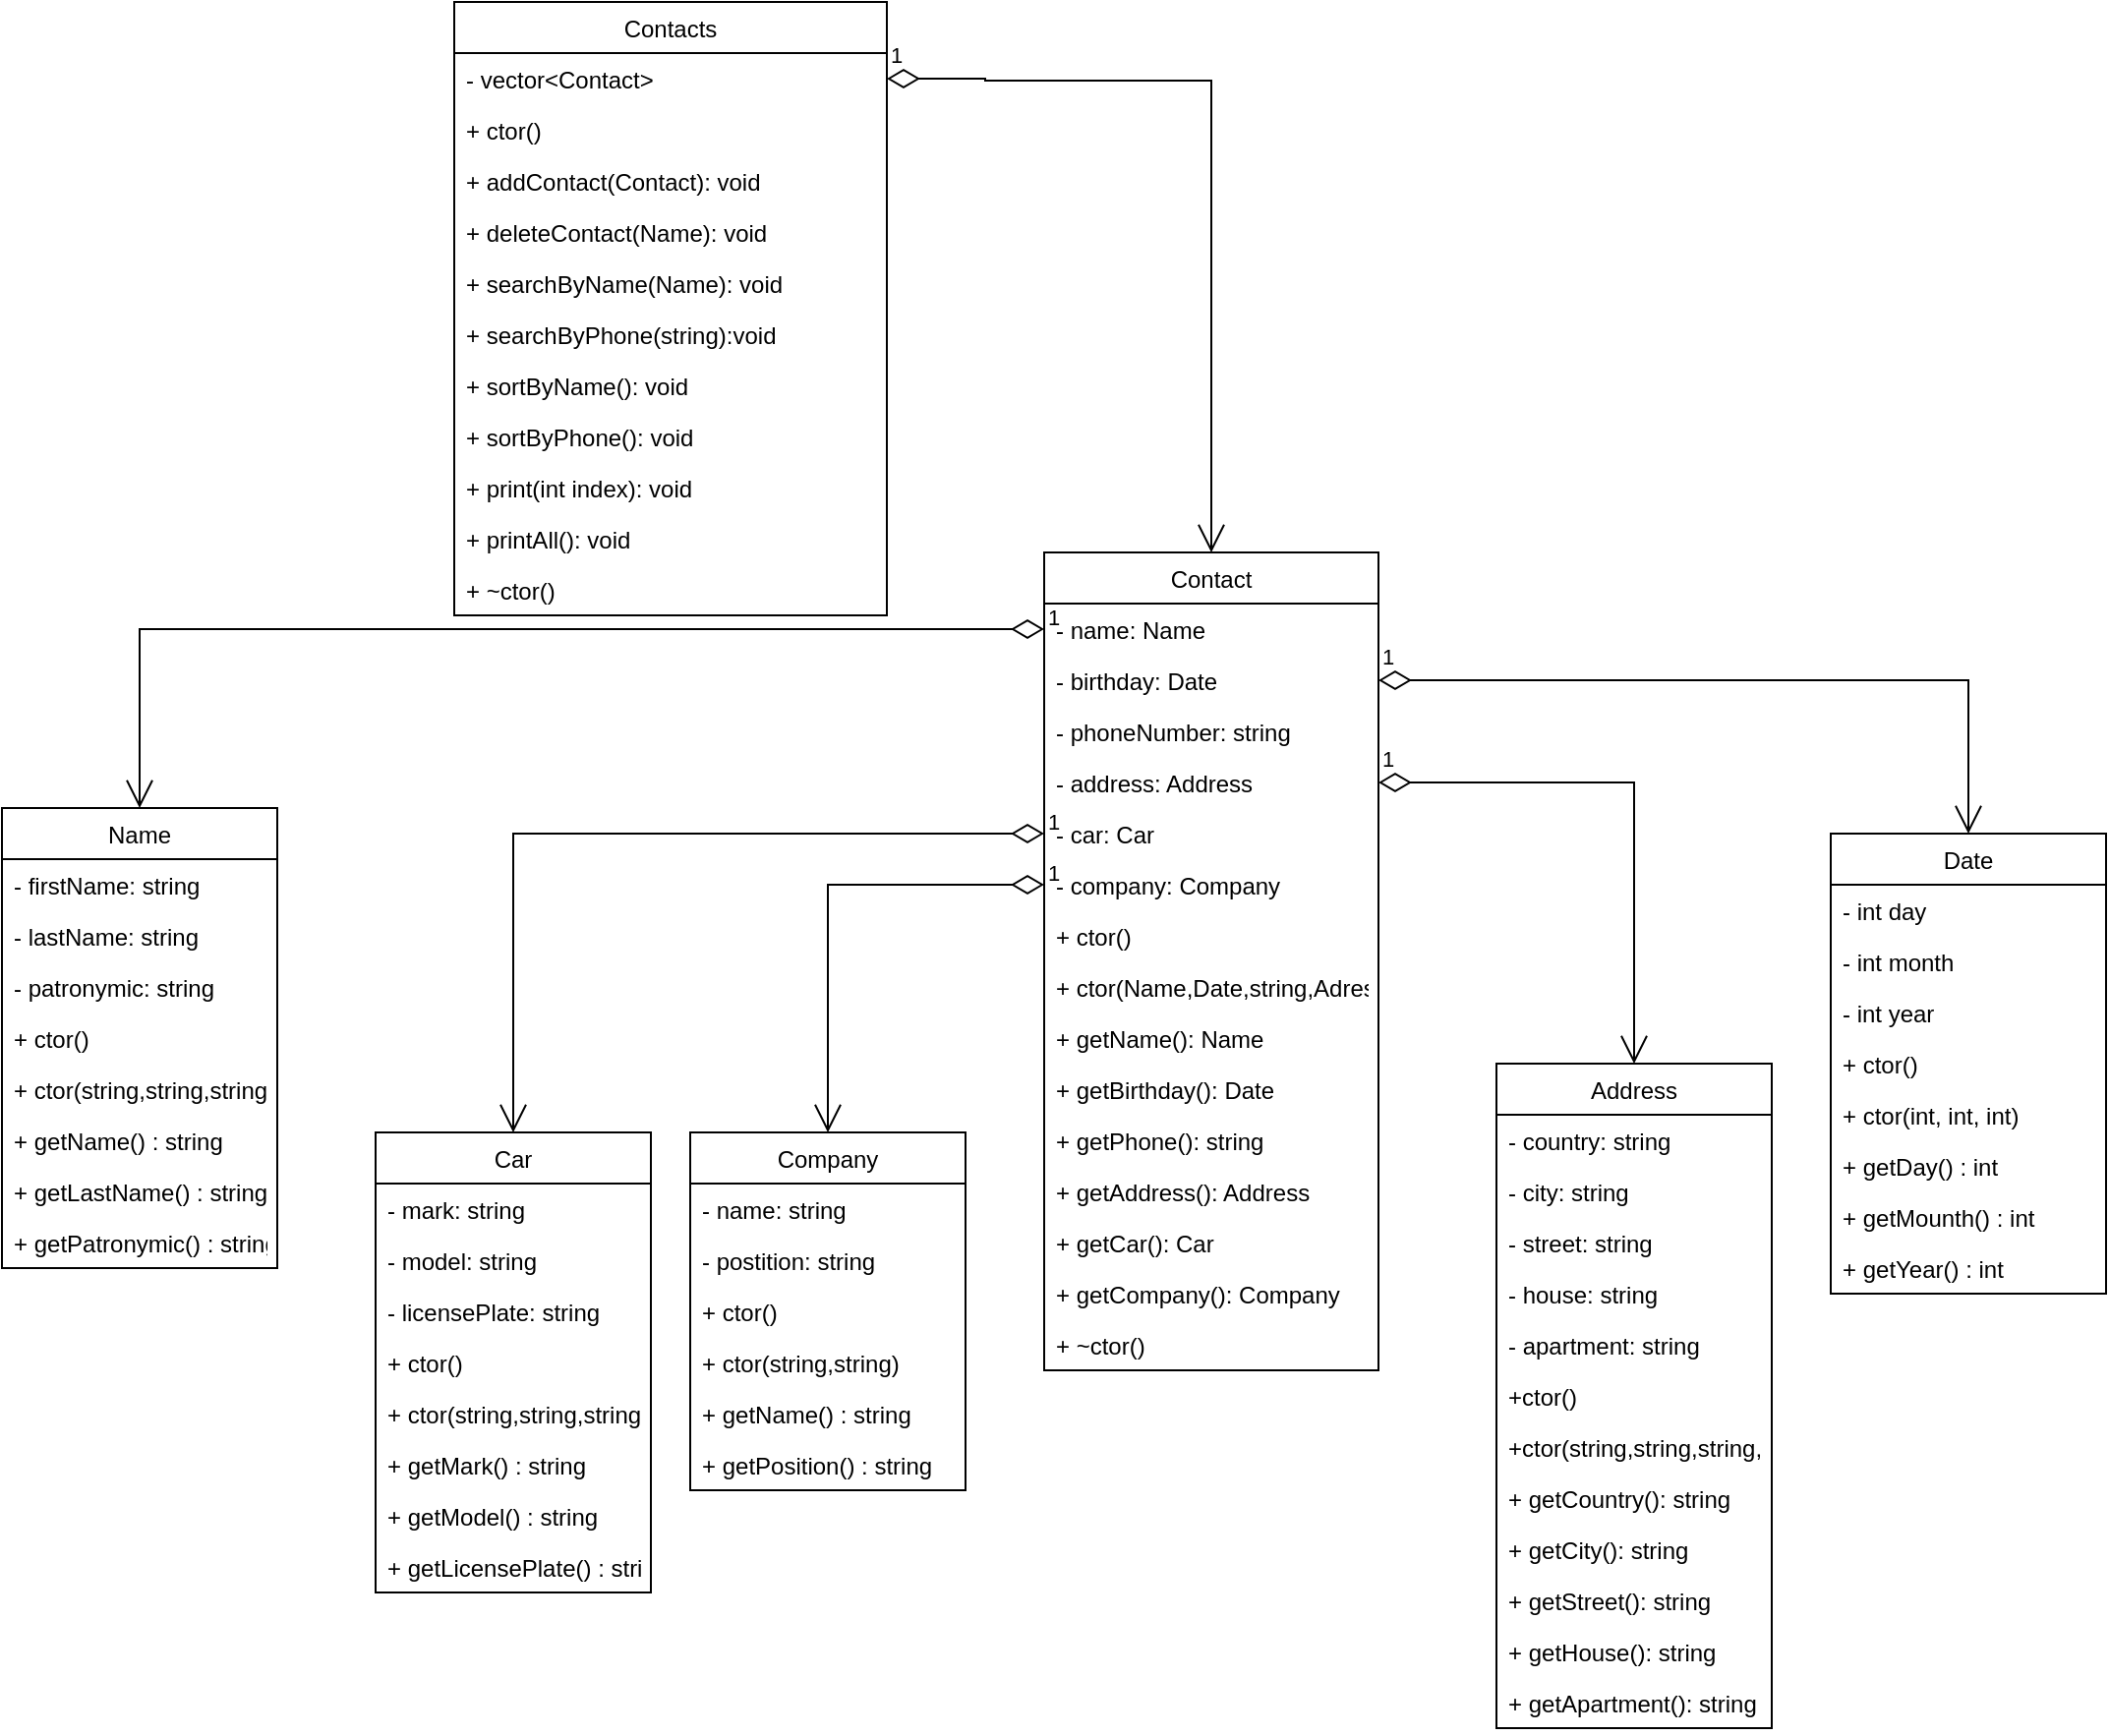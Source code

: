 <mxfile version="17.1.3" type="github">
  <diagram id="p6clEvgOWPRhVivleARb" name="Page-1">
    <mxGraphModel dx="1693" dy="522" grid="1" gridSize="10" guides="1" tooltips="1" connect="1" arrows="1" fold="1" page="1" pageScale="1" pageWidth="827" pageHeight="1169" math="0" shadow="0">
      <root>
        <mxCell id="0" />
        <mxCell id="1" parent="0" />
        <mxCell id="RAwtDlBp8kLaUL_oSU8F-1" value="Contact" style="swimlane;fontStyle=0;childLayout=stackLayout;horizontal=1;startSize=26;fillColor=none;horizontalStack=0;resizeParent=1;resizeParentMax=0;resizeLast=0;collapsible=1;marginBottom=0;" parent="1" vertex="1">
          <mxGeometry x="200" y="290" width="170" height="416" as="geometry" />
        </mxCell>
        <mxCell id="-vvEpRuqlOuoFrfMMsu9-25" value="- name: Name" style="text;strokeColor=none;fillColor=none;align=left;verticalAlign=top;spacingLeft=4;spacingRight=4;overflow=hidden;rotatable=0;points=[[0,0.5],[1,0.5]];portConstraint=eastwest;" parent="RAwtDlBp8kLaUL_oSU8F-1" vertex="1">
          <mxGeometry y="26" width="170" height="26" as="geometry" />
        </mxCell>
        <mxCell id="RAwtDlBp8kLaUL_oSU8F-6" value="- birthday: Date" style="text;strokeColor=none;fillColor=none;align=left;verticalAlign=top;spacingLeft=4;spacingRight=4;overflow=hidden;rotatable=0;points=[[0,0.5],[1,0.5]];portConstraint=eastwest;" parent="RAwtDlBp8kLaUL_oSU8F-1" vertex="1">
          <mxGeometry y="52" width="170" height="26" as="geometry" />
        </mxCell>
        <mxCell id="RAwtDlBp8kLaUL_oSU8F-12" value="- phoneNumber: string" style="text;strokeColor=none;fillColor=none;align=left;verticalAlign=top;spacingLeft=4;spacingRight=4;overflow=hidden;rotatable=0;points=[[0,0.5],[1,0.5]];portConstraint=eastwest;" parent="RAwtDlBp8kLaUL_oSU8F-1" vertex="1">
          <mxGeometry y="78" width="170" height="26" as="geometry" />
        </mxCell>
        <mxCell id="RAwtDlBp8kLaUL_oSU8F-13" value="- address: Address" style="text;strokeColor=none;fillColor=none;align=left;verticalAlign=top;spacingLeft=4;spacingRight=4;overflow=hidden;rotatable=0;points=[[0,0.5],[1,0.5]];portConstraint=eastwest;" parent="RAwtDlBp8kLaUL_oSU8F-1" vertex="1">
          <mxGeometry y="104" width="170" height="26" as="geometry" />
        </mxCell>
        <mxCell id="RAwtDlBp8kLaUL_oSU8F-21" value="- car: Car" style="text;strokeColor=none;fillColor=none;align=left;verticalAlign=top;spacingLeft=4;spacingRight=4;overflow=hidden;rotatable=0;points=[[0,0.5],[1,0.5]];portConstraint=eastwest;" parent="RAwtDlBp8kLaUL_oSU8F-1" vertex="1">
          <mxGeometry y="130" width="170" height="26" as="geometry" />
        </mxCell>
        <mxCell id="RAwtDlBp8kLaUL_oSU8F-22" value="- company: Company" style="text;strokeColor=none;fillColor=none;align=left;verticalAlign=top;spacingLeft=4;spacingRight=4;overflow=hidden;rotatable=0;points=[[0,0.5],[1,0.5]];portConstraint=eastwest;" parent="RAwtDlBp8kLaUL_oSU8F-1" vertex="1">
          <mxGeometry y="156" width="170" height="26" as="geometry" />
        </mxCell>
        <mxCell id="RAwtDlBp8kLaUL_oSU8F-24" value="+ ctor()" style="text;strokeColor=none;fillColor=none;align=left;verticalAlign=top;spacingLeft=4;spacingRight=4;overflow=hidden;rotatable=0;points=[[0,0.5],[1,0.5]];portConstraint=eastwest;" parent="RAwtDlBp8kLaUL_oSU8F-1" vertex="1">
          <mxGeometry y="182" width="170" height="26" as="geometry" />
        </mxCell>
        <mxCell id="0EvMwk4HL6HSK9osN0hB-18" value="+ ctor(Name,Date,string,Adress,Car,Company)" style="text;strokeColor=none;fillColor=none;align=left;verticalAlign=top;spacingLeft=4;spacingRight=4;overflow=hidden;rotatable=0;points=[[0,0.5],[1,0.5]];portConstraint=eastwest;" vertex="1" parent="RAwtDlBp8kLaUL_oSU8F-1">
          <mxGeometry y="208" width="170" height="26" as="geometry" />
        </mxCell>
        <mxCell id="RAwtDlBp8kLaUL_oSU8F-60" value="+ getName(): Name" style="text;strokeColor=none;fillColor=none;align=left;verticalAlign=top;spacingLeft=4;spacingRight=4;overflow=hidden;rotatable=0;points=[[0,0.5],[1,0.5]];portConstraint=eastwest;" parent="RAwtDlBp8kLaUL_oSU8F-1" vertex="1">
          <mxGeometry y="234" width="170" height="26" as="geometry" />
        </mxCell>
        <mxCell id="-vvEpRuqlOuoFrfMMsu9-8" value="+ getBirthday(): Date" style="text;strokeColor=none;fillColor=none;align=left;verticalAlign=top;spacingLeft=4;spacingRight=4;overflow=hidden;rotatable=0;points=[[0,0.5],[1,0.5]];portConstraint=eastwest;" parent="RAwtDlBp8kLaUL_oSU8F-1" vertex="1">
          <mxGeometry y="260" width="170" height="26" as="geometry" />
        </mxCell>
        <mxCell id="-vvEpRuqlOuoFrfMMsu9-9" value="+ getPhone(): string" style="text;strokeColor=none;fillColor=none;align=left;verticalAlign=top;spacingLeft=4;spacingRight=4;overflow=hidden;rotatable=0;points=[[0,0.5],[1,0.5]];portConstraint=eastwest;" parent="RAwtDlBp8kLaUL_oSU8F-1" vertex="1">
          <mxGeometry y="286" width="170" height="26" as="geometry" />
        </mxCell>
        <mxCell id="-vvEpRuqlOuoFrfMMsu9-10" value="+ getAddress(): Address" style="text;strokeColor=none;fillColor=none;align=left;verticalAlign=top;spacingLeft=4;spacingRight=4;overflow=hidden;rotatable=0;points=[[0,0.5],[1,0.5]];portConstraint=eastwest;" parent="RAwtDlBp8kLaUL_oSU8F-1" vertex="1">
          <mxGeometry y="312" width="170" height="26" as="geometry" />
        </mxCell>
        <mxCell id="-vvEpRuqlOuoFrfMMsu9-17" value="+ getCar(): Car" style="text;strokeColor=none;fillColor=none;align=left;verticalAlign=top;spacingLeft=4;spacingRight=4;overflow=hidden;rotatable=0;points=[[0,0.5],[1,0.5]];portConstraint=eastwest;" parent="RAwtDlBp8kLaUL_oSU8F-1" vertex="1">
          <mxGeometry y="338" width="170" height="26" as="geometry" />
        </mxCell>
        <mxCell id="-vvEpRuqlOuoFrfMMsu9-18" value="+ getCompany(): Company" style="text;strokeColor=none;fillColor=none;align=left;verticalAlign=top;spacingLeft=4;spacingRight=4;overflow=hidden;rotatable=0;points=[[0,0.5],[1,0.5]];portConstraint=eastwest;" parent="RAwtDlBp8kLaUL_oSU8F-1" vertex="1">
          <mxGeometry y="364" width="170" height="26" as="geometry" />
        </mxCell>
        <mxCell id="0EvMwk4HL6HSK9osN0hB-12" value="+ ~ctor()" style="text;strokeColor=none;fillColor=none;align=left;verticalAlign=top;spacingLeft=4;spacingRight=4;overflow=hidden;rotatable=0;points=[[0,0.5],[1,0.5]];portConstraint=eastwest;" vertex="1" parent="RAwtDlBp8kLaUL_oSU8F-1">
          <mxGeometry y="390" width="170" height="26" as="geometry" />
        </mxCell>
        <mxCell id="RAwtDlBp8kLaUL_oSU8F-25" value="Address" style="swimlane;fontStyle=0;childLayout=stackLayout;horizontal=1;startSize=26;fillColor=none;horizontalStack=0;resizeParent=1;resizeParentMax=0;resizeLast=0;collapsible=1;marginBottom=0;" parent="1" vertex="1">
          <mxGeometry x="430" y="550" width="140" height="338" as="geometry" />
        </mxCell>
        <mxCell id="RAwtDlBp8kLaUL_oSU8F-27" value="- country: string" style="text;strokeColor=none;fillColor=none;align=left;verticalAlign=top;spacingLeft=4;spacingRight=4;overflow=hidden;rotatable=0;points=[[0,0.5],[1,0.5]];portConstraint=eastwest;" parent="RAwtDlBp8kLaUL_oSU8F-25" vertex="1">
          <mxGeometry y="26" width="140" height="26" as="geometry" />
        </mxCell>
        <mxCell id="RAwtDlBp8kLaUL_oSU8F-28" value="- city: string" style="text;strokeColor=none;fillColor=none;align=left;verticalAlign=top;spacingLeft=4;spacingRight=4;overflow=hidden;rotatable=0;points=[[0,0.5],[1,0.5]];portConstraint=eastwest;" parent="RAwtDlBp8kLaUL_oSU8F-25" vertex="1">
          <mxGeometry y="52" width="140" height="26" as="geometry" />
        </mxCell>
        <mxCell id="RAwtDlBp8kLaUL_oSU8F-29" value="- street: string" style="text;strokeColor=none;fillColor=none;align=left;verticalAlign=top;spacingLeft=4;spacingRight=4;overflow=hidden;rotatable=0;points=[[0,0.5],[1,0.5]];portConstraint=eastwest;" parent="RAwtDlBp8kLaUL_oSU8F-25" vertex="1">
          <mxGeometry y="78" width="140" height="26" as="geometry" />
        </mxCell>
        <mxCell id="RAwtDlBp8kLaUL_oSU8F-30" value="- house: string" style="text;strokeColor=none;fillColor=none;align=left;verticalAlign=top;spacingLeft=4;spacingRight=4;overflow=hidden;rotatable=0;points=[[0,0.5],[1,0.5]];portConstraint=eastwest;" parent="RAwtDlBp8kLaUL_oSU8F-25" vertex="1">
          <mxGeometry y="104" width="140" height="26" as="geometry" />
        </mxCell>
        <mxCell id="RAwtDlBp8kLaUL_oSU8F-31" value="- apartment: string" style="text;strokeColor=none;fillColor=none;align=left;verticalAlign=top;spacingLeft=4;spacingRight=4;overflow=hidden;rotatable=0;points=[[0,0.5],[1,0.5]];portConstraint=eastwest;" parent="RAwtDlBp8kLaUL_oSU8F-25" vertex="1">
          <mxGeometry y="130" width="140" height="26" as="geometry" />
        </mxCell>
        <mxCell id="RAwtDlBp8kLaUL_oSU8F-38" value="+ctor()" style="text;strokeColor=none;fillColor=none;align=left;verticalAlign=top;spacingLeft=4;spacingRight=4;overflow=hidden;rotatable=0;points=[[0,0.5],[1,0.5]];portConstraint=eastwest;" parent="RAwtDlBp8kLaUL_oSU8F-25" vertex="1">
          <mxGeometry y="156" width="140" height="26" as="geometry" />
        </mxCell>
        <mxCell id="0EvMwk4HL6HSK9osN0hB-14" value="+ctor(string,string,string,string,string)" style="text;strokeColor=none;fillColor=none;align=left;verticalAlign=top;spacingLeft=4;spacingRight=4;overflow=hidden;rotatable=0;points=[[0,0.5],[1,0.5]];portConstraint=eastwest;" vertex="1" parent="RAwtDlBp8kLaUL_oSU8F-25">
          <mxGeometry y="182" width="140" height="26" as="geometry" />
        </mxCell>
        <mxCell id="RAwtDlBp8kLaUL_oSU8F-39" value="+ getCountry(): string" style="text;strokeColor=none;fillColor=none;align=left;verticalAlign=top;spacingLeft=4;spacingRight=4;overflow=hidden;rotatable=0;points=[[0,0.5],[1,0.5]];portConstraint=eastwest;" parent="RAwtDlBp8kLaUL_oSU8F-25" vertex="1">
          <mxGeometry y="208" width="140" height="26" as="geometry" />
        </mxCell>
        <mxCell id="RAwtDlBp8kLaUL_oSU8F-43" value="+ getCity(): string" style="text;strokeColor=none;fillColor=none;align=left;verticalAlign=top;spacingLeft=4;spacingRight=4;overflow=hidden;rotatable=0;points=[[0,0.5],[1,0.5]];portConstraint=eastwest;" parent="RAwtDlBp8kLaUL_oSU8F-25" vertex="1">
          <mxGeometry y="234" width="140" height="26" as="geometry" />
        </mxCell>
        <mxCell id="RAwtDlBp8kLaUL_oSU8F-40" value="+ getStreet(): string" style="text;strokeColor=none;fillColor=none;align=left;verticalAlign=top;spacingLeft=4;spacingRight=4;overflow=hidden;rotatable=0;points=[[0,0.5],[1,0.5]];portConstraint=eastwest;" parent="RAwtDlBp8kLaUL_oSU8F-25" vertex="1">
          <mxGeometry y="260" width="140" height="26" as="geometry" />
        </mxCell>
        <mxCell id="RAwtDlBp8kLaUL_oSU8F-41" value="+ getHouse(): string" style="text;strokeColor=none;fillColor=none;align=left;verticalAlign=top;spacingLeft=4;spacingRight=4;overflow=hidden;rotatable=0;points=[[0,0.5],[1,0.5]];portConstraint=eastwest;" parent="RAwtDlBp8kLaUL_oSU8F-25" vertex="1">
          <mxGeometry y="286" width="140" height="26" as="geometry" />
        </mxCell>
        <mxCell id="RAwtDlBp8kLaUL_oSU8F-42" value="+ getApartment(): string" style="text;strokeColor=none;fillColor=none;align=left;verticalAlign=top;spacingLeft=4;spacingRight=4;overflow=hidden;rotatable=0;points=[[0,0.5],[1,0.5]];portConstraint=eastwest;" parent="RAwtDlBp8kLaUL_oSU8F-25" vertex="1">
          <mxGeometry y="312" width="140" height="26" as="geometry" />
        </mxCell>
        <mxCell id="RAwtDlBp8kLaUL_oSU8F-45" value="1" style="endArrow=open;html=1;endSize=12;startArrow=diamondThin;startSize=14;startFill=0;edgeStyle=orthogonalEdgeStyle;align=left;verticalAlign=bottom;rounded=0;exitX=1;exitY=0.5;exitDx=0;exitDy=0;entryX=0.5;entryY=0;entryDx=0;entryDy=0;" parent="1" source="RAwtDlBp8kLaUL_oSU8F-13" target="RAwtDlBp8kLaUL_oSU8F-25" edge="1">
          <mxGeometry x="-1" y="3" relative="1" as="geometry">
            <mxPoint x="250" y="780" as="sourcePoint" />
            <mxPoint x="410" y="780" as="targetPoint" />
          </mxGeometry>
        </mxCell>
        <mxCell id="RAwtDlBp8kLaUL_oSU8F-46" value="Car" style="swimlane;fontStyle=0;childLayout=stackLayout;horizontal=1;startSize=26;fillColor=none;horizontalStack=0;resizeParent=1;resizeParentMax=0;resizeLast=0;collapsible=1;marginBottom=0;" parent="1" vertex="1">
          <mxGeometry x="-140" y="585" width="140" height="234" as="geometry" />
        </mxCell>
        <mxCell id="RAwtDlBp8kLaUL_oSU8F-47" value="- mark: string" style="text;strokeColor=none;fillColor=none;align=left;verticalAlign=top;spacingLeft=4;spacingRight=4;overflow=hidden;rotatable=0;points=[[0,0.5],[1,0.5]];portConstraint=eastwest;" parent="RAwtDlBp8kLaUL_oSU8F-46" vertex="1">
          <mxGeometry y="26" width="140" height="26" as="geometry" />
        </mxCell>
        <mxCell id="RAwtDlBp8kLaUL_oSU8F-48" value="- model: string" style="text;strokeColor=none;fillColor=none;align=left;verticalAlign=top;spacingLeft=4;spacingRight=4;overflow=hidden;rotatable=0;points=[[0,0.5],[1,0.5]];portConstraint=eastwest;" parent="RAwtDlBp8kLaUL_oSU8F-46" vertex="1">
          <mxGeometry y="52" width="140" height="26" as="geometry" />
        </mxCell>
        <mxCell id="RAwtDlBp8kLaUL_oSU8F-49" value="- licensePlate: string" style="text;strokeColor=none;fillColor=none;align=left;verticalAlign=top;spacingLeft=4;spacingRight=4;overflow=hidden;rotatable=0;points=[[0,0.5],[1,0.5]];portConstraint=eastwest;" parent="RAwtDlBp8kLaUL_oSU8F-46" vertex="1">
          <mxGeometry y="78" width="140" height="26" as="geometry" />
        </mxCell>
        <mxCell id="RAwtDlBp8kLaUL_oSU8F-50" value="+ ctor()" style="text;strokeColor=none;fillColor=none;align=left;verticalAlign=top;spacingLeft=4;spacingRight=4;overflow=hidden;rotatable=0;points=[[0,0.5],[1,0.5]];portConstraint=eastwest;" parent="RAwtDlBp8kLaUL_oSU8F-46" vertex="1">
          <mxGeometry y="104" width="140" height="26" as="geometry" />
        </mxCell>
        <mxCell id="0EvMwk4HL6HSK9osN0hB-16" value="+ ctor(string,string,string)" style="text;strokeColor=none;fillColor=none;align=left;verticalAlign=top;spacingLeft=4;spacingRight=4;overflow=hidden;rotatable=0;points=[[0,0.5],[1,0.5]];portConstraint=eastwest;" vertex="1" parent="RAwtDlBp8kLaUL_oSU8F-46">
          <mxGeometry y="130" width="140" height="26" as="geometry" />
        </mxCell>
        <mxCell id="0EvMwk4HL6HSK9osN0hB-6" value="+ getMark() : string" style="text;strokeColor=none;fillColor=none;align=left;verticalAlign=top;spacingLeft=4;spacingRight=4;overflow=hidden;rotatable=0;points=[[0,0.5],[1,0.5]];portConstraint=eastwest;" vertex="1" parent="RAwtDlBp8kLaUL_oSU8F-46">
          <mxGeometry y="156" width="140" height="26" as="geometry" />
        </mxCell>
        <mxCell id="0EvMwk4HL6HSK9osN0hB-7" value="+ getModel() : string" style="text;strokeColor=none;fillColor=none;align=left;verticalAlign=top;spacingLeft=4;spacingRight=4;overflow=hidden;rotatable=0;points=[[0,0.5],[1,0.5]];portConstraint=eastwest;" vertex="1" parent="RAwtDlBp8kLaUL_oSU8F-46">
          <mxGeometry y="182" width="140" height="26" as="geometry" />
        </mxCell>
        <mxCell id="0EvMwk4HL6HSK9osN0hB-8" value="+ getLicensePlate() : string" style="text;strokeColor=none;fillColor=none;align=left;verticalAlign=top;spacingLeft=4;spacingRight=4;overflow=hidden;rotatable=0;points=[[0,0.5],[1,0.5]];portConstraint=eastwest;" vertex="1" parent="RAwtDlBp8kLaUL_oSU8F-46">
          <mxGeometry y="208" width="140" height="26" as="geometry" />
        </mxCell>
        <mxCell id="RAwtDlBp8kLaUL_oSU8F-54" value="1" style="endArrow=open;html=1;endSize=12;startArrow=diamondThin;startSize=14;startFill=0;edgeStyle=orthogonalEdgeStyle;align=left;verticalAlign=bottom;rounded=0;exitX=0;exitY=0.5;exitDx=0;exitDy=0;entryX=0.5;entryY=0;entryDx=0;entryDy=0;" parent="1" source="RAwtDlBp8kLaUL_oSU8F-21" target="RAwtDlBp8kLaUL_oSU8F-46" edge="1">
          <mxGeometry x="-1" y="3" relative="1" as="geometry">
            <mxPoint x="140" y="790" as="sourcePoint" />
            <mxPoint x="300" y="790" as="targetPoint" />
          </mxGeometry>
        </mxCell>
        <mxCell id="RAwtDlBp8kLaUL_oSU8F-55" value="Company" style="swimlane;fontStyle=0;childLayout=stackLayout;horizontal=1;startSize=26;fillColor=none;horizontalStack=0;resizeParent=1;resizeParentMax=0;resizeLast=0;collapsible=1;marginBottom=0;" parent="1" vertex="1">
          <mxGeometry x="20" y="585" width="140" height="182" as="geometry" />
        </mxCell>
        <mxCell id="RAwtDlBp8kLaUL_oSU8F-56" value="- name: string" style="text;strokeColor=none;fillColor=none;align=left;verticalAlign=top;spacingLeft=4;spacingRight=4;overflow=hidden;rotatable=0;points=[[0,0.5],[1,0.5]];portConstraint=eastwest;" parent="RAwtDlBp8kLaUL_oSU8F-55" vertex="1">
          <mxGeometry y="26" width="140" height="26" as="geometry" />
        </mxCell>
        <mxCell id="RAwtDlBp8kLaUL_oSU8F-57" value="- postition: string" style="text;strokeColor=none;fillColor=none;align=left;verticalAlign=top;spacingLeft=4;spacingRight=4;overflow=hidden;rotatable=0;points=[[0,0.5],[1,0.5]];portConstraint=eastwest;" parent="RAwtDlBp8kLaUL_oSU8F-55" vertex="1">
          <mxGeometry y="52" width="140" height="26" as="geometry" />
        </mxCell>
        <mxCell id="-vvEpRuqlOuoFrfMMsu9-34" value="+ ctor()" style="text;strokeColor=none;fillColor=none;align=left;verticalAlign=top;spacingLeft=4;spacingRight=4;overflow=hidden;rotatable=0;points=[[0,0.5],[1,0.5]];portConstraint=eastwest;" parent="RAwtDlBp8kLaUL_oSU8F-55" vertex="1">
          <mxGeometry y="78" width="140" height="26" as="geometry" />
        </mxCell>
        <mxCell id="0EvMwk4HL6HSK9osN0hB-15" value="+ ctor(string,string)" style="text;strokeColor=none;fillColor=none;align=left;verticalAlign=top;spacingLeft=4;spacingRight=4;overflow=hidden;rotatable=0;points=[[0,0.5],[1,0.5]];portConstraint=eastwest;" vertex="1" parent="RAwtDlBp8kLaUL_oSU8F-55">
          <mxGeometry y="104" width="140" height="26" as="geometry" />
        </mxCell>
        <mxCell id="0EvMwk4HL6HSK9osN0hB-4" value="+ getName() : string" style="text;strokeColor=none;fillColor=none;align=left;verticalAlign=top;spacingLeft=4;spacingRight=4;overflow=hidden;rotatable=0;points=[[0,0.5],[1,0.5]];portConstraint=eastwest;" vertex="1" parent="RAwtDlBp8kLaUL_oSU8F-55">
          <mxGeometry y="130" width="140" height="26" as="geometry" />
        </mxCell>
        <mxCell id="0EvMwk4HL6HSK9osN0hB-5" value="+ getPosition() : string" style="text;strokeColor=none;fillColor=none;align=left;verticalAlign=top;spacingLeft=4;spacingRight=4;overflow=hidden;rotatable=0;points=[[0,0.5],[1,0.5]];portConstraint=eastwest;" vertex="1" parent="RAwtDlBp8kLaUL_oSU8F-55">
          <mxGeometry y="156" width="140" height="26" as="geometry" />
        </mxCell>
        <mxCell id="RAwtDlBp8kLaUL_oSU8F-59" value="1" style="endArrow=open;html=1;endSize=12;startArrow=diamondThin;startSize=14;startFill=0;edgeStyle=orthogonalEdgeStyle;align=left;verticalAlign=bottom;rounded=0;exitX=0;exitY=0.5;exitDx=0;exitDy=0;entryX=0.5;entryY=0;entryDx=0;entryDy=0;" parent="1" source="RAwtDlBp8kLaUL_oSU8F-22" target="RAwtDlBp8kLaUL_oSU8F-55" edge="1">
          <mxGeometry x="-1" y="3" relative="1" as="geometry">
            <mxPoint x="100" y="780" as="sourcePoint" />
            <mxPoint x="260" y="780" as="targetPoint" />
          </mxGeometry>
        </mxCell>
        <mxCell id="-vvEpRuqlOuoFrfMMsu9-11" value="Date" style="swimlane;fontStyle=0;childLayout=stackLayout;horizontal=1;startSize=26;horizontalStack=0;resizeParent=1;resizeParentMax=0;resizeLast=0;collapsible=1;marginBottom=0;" parent="1" vertex="1">
          <mxGeometry x="600" y="433" width="140" height="234" as="geometry" />
        </mxCell>
        <mxCell id="-vvEpRuqlOuoFrfMMsu9-12" value="- int day" style="text;align=left;verticalAlign=top;spacingLeft=4;spacingRight=4;overflow=hidden;rotatable=0;points=[[0,0.5],[1,0.5]];portConstraint=eastwest;" parent="-vvEpRuqlOuoFrfMMsu9-11" vertex="1">
          <mxGeometry y="26" width="140" height="26" as="geometry" />
        </mxCell>
        <mxCell id="-vvEpRuqlOuoFrfMMsu9-13" value="- int month" style="text;align=left;verticalAlign=top;spacingLeft=4;spacingRight=4;overflow=hidden;rotatable=0;points=[[0,0.5],[1,0.5]];portConstraint=eastwest;" parent="-vvEpRuqlOuoFrfMMsu9-11" vertex="1">
          <mxGeometry y="52" width="140" height="26" as="geometry" />
        </mxCell>
        <mxCell id="-vvEpRuqlOuoFrfMMsu9-14" value="- int year" style="text;align=left;verticalAlign=top;spacingLeft=4;spacingRight=4;overflow=hidden;rotatable=0;points=[[0,0.5],[1,0.5]];portConstraint=eastwest;" parent="-vvEpRuqlOuoFrfMMsu9-11" vertex="1">
          <mxGeometry y="78" width="140" height="26" as="geometry" />
        </mxCell>
        <mxCell id="-vvEpRuqlOuoFrfMMsu9-15" value="+ ctor()" style="text;align=left;verticalAlign=top;spacingLeft=4;spacingRight=4;overflow=hidden;rotatable=0;points=[[0,0.5],[1,0.5]];portConstraint=eastwest;" parent="-vvEpRuqlOuoFrfMMsu9-11" vertex="1">
          <mxGeometry y="104" width="140" height="26" as="geometry" />
        </mxCell>
        <mxCell id="0EvMwk4HL6HSK9osN0hB-13" value="+ ctor(int, int, int)" style="text;align=left;verticalAlign=top;spacingLeft=4;spacingRight=4;overflow=hidden;rotatable=0;points=[[0,0.5],[1,0.5]];portConstraint=eastwest;" vertex="1" parent="-vvEpRuqlOuoFrfMMsu9-11">
          <mxGeometry y="130" width="140" height="26" as="geometry" />
        </mxCell>
        <mxCell id="0EvMwk4HL6HSK9osN0hB-9" value="+ getDay() : int" style="text;align=left;verticalAlign=top;spacingLeft=4;spacingRight=4;overflow=hidden;rotatable=0;points=[[0,0.5],[1,0.5]];portConstraint=eastwest;" vertex="1" parent="-vvEpRuqlOuoFrfMMsu9-11">
          <mxGeometry y="156" width="140" height="26" as="geometry" />
        </mxCell>
        <mxCell id="0EvMwk4HL6HSK9osN0hB-10" value="+ getMounth() : int" style="text;align=left;verticalAlign=top;spacingLeft=4;spacingRight=4;overflow=hidden;rotatable=0;points=[[0,0.5],[1,0.5]];portConstraint=eastwest;" vertex="1" parent="-vvEpRuqlOuoFrfMMsu9-11">
          <mxGeometry y="182" width="140" height="26" as="geometry" />
        </mxCell>
        <mxCell id="0EvMwk4HL6HSK9osN0hB-11" value="+ getYear() : int" style="text;align=left;verticalAlign=top;spacingLeft=4;spacingRight=4;overflow=hidden;rotatable=0;points=[[0,0.5],[1,0.5]];portConstraint=eastwest;" vertex="1" parent="-vvEpRuqlOuoFrfMMsu9-11">
          <mxGeometry y="208" width="140" height="26" as="geometry" />
        </mxCell>
        <mxCell id="-vvEpRuqlOuoFrfMMsu9-19" value="1" style="endArrow=open;html=1;endSize=12;startArrow=diamondThin;startSize=14;startFill=0;edgeStyle=orthogonalEdgeStyle;align=left;verticalAlign=bottom;rounded=0;exitX=1;exitY=0.5;exitDx=0;exitDy=0;entryX=0.5;entryY=0;entryDx=0;entryDy=0;" parent="1" source="RAwtDlBp8kLaUL_oSU8F-6" target="-vvEpRuqlOuoFrfMMsu9-11" edge="1">
          <mxGeometry x="-1" y="3" relative="1" as="geometry">
            <mxPoint x="390" y="540" as="sourcePoint" />
            <mxPoint x="550" y="540" as="targetPoint" />
          </mxGeometry>
        </mxCell>
        <mxCell id="-vvEpRuqlOuoFrfMMsu9-20" value="Contacts" style="swimlane;fontStyle=0;childLayout=stackLayout;horizontal=1;startSize=26;fillColor=none;horizontalStack=0;resizeParent=1;resizeParentMax=0;resizeLast=0;collapsible=1;marginBottom=0;" parent="1" vertex="1">
          <mxGeometry x="-100" y="10" width="220" height="312" as="geometry" />
        </mxCell>
        <mxCell id="-vvEpRuqlOuoFrfMMsu9-21" value="- vector&lt;Contact&gt;" style="text;strokeColor=none;fillColor=none;align=left;verticalAlign=top;spacingLeft=4;spacingRight=4;overflow=hidden;rotatable=0;points=[[0,0.5],[1,0.5]];portConstraint=eastwest;" parent="-vvEpRuqlOuoFrfMMsu9-20" vertex="1">
          <mxGeometry y="26" width="220" height="26" as="geometry" />
        </mxCell>
        <mxCell id="-vvEpRuqlOuoFrfMMsu9-23" value="+ ctor()" style="text;strokeColor=none;fillColor=none;align=left;verticalAlign=top;spacingLeft=4;spacingRight=4;overflow=hidden;rotatable=0;points=[[0,0.5],[1,0.5]];portConstraint=eastwest;" parent="-vvEpRuqlOuoFrfMMsu9-20" vertex="1">
          <mxGeometry y="52" width="220" height="26" as="geometry" />
        </mxCell>
        <mxCell id="-vvEpRuqlOuoFrfMMsu9-24" value="+ addContact(Contact): void" style="text;strokeColor=none;fillColor=none;align=left;verticalAlign=top;spacingLeft=4;spacingRight=4;overflow=hidden;rotatable=0;points=[[0,0.5],[1,0.5]];portConstraint=eastwest;" parent="-vvEpRuqlOuoFrfMMsu9-20" vertex="1">
          <mxGeometry y="78" width="220" height="26" as="geometry" />
        </mxCell>
        <mxCell id="-vvEpRuqlOuoFrfMMsu9-26" value="+ deleteContact(Name): void" style="text;strokeColor=none;fillColor=none;align=left;verticalAlign=top;spacingLeft=4;spacingRight=4;overflow=hidden;rotatable=0;points=[[0,0.5],[1,0.5]];portConstraint=eastwest;" parent="-vvEpRuqlOuoFrfMMsu9-20" vertex="1">
          <mxGeometry y="104" width="220" height="26" as="geometry" />
        </mxCell>
        <mxCell id="-vvEpRuqlOuoFrfMMsu9-32" value="+ searchByName(Name): void" style="text;strokeColor=none;fillColor=none;align=left;verticalAlign=top;spacingLeft=4;spacingRight=4;overflow=hidden;rotatable=0;points=[[0,0.5],[1,0.5]];portConstraint=eastwest;" parent="-vvEpRuqlOuoFrfMMsu9-20" vertex="1">
          <mxGeometry y="130" width="220" height="26" as="geometry" />
        </mxCell>
        <mxCell id="-vvEpRuqlOuoFrfMMsu9-35" value="+ searchByPhone(string):void" style="text;strokeColor=none;fillColor=none;align=left;verticalAlign=top;spacingLeft=4;spacingRight=4;overflow=hidden;rotatable=0;points=[[0,0.5],[1,0.5]];portConstraint=eastwest;" parent="-vvEpRuqlOuoFrfMMsu9-20" vertex="1">
          <mxGeometry y="156" width="220" height="26" as="geometry" />
        </mxCell>
        <mxCell id="-vvEpRuqlOuoFrfMMsu9-36" value="+ sortByName(): void" style="text;strokeColor=none;fillColor=none;align=left;verticalAlign=top;spacingLeft=4;spacingRight=4;overflow=hidden;rotatable=0;points=[[0,0.5],[1,0.5]];portConstraint=eastwest;" parent="-vvEpRuqlOuoFrfMMsu9-20" vertex="1">
          <mxGeometry y="182" width="220" height="26" as="geometry" />
        </mxCell>
        <mxCell id="-vvEpRuqlOuoFrfMMsu9-37" value="+ sortByPhone(): void" style="text;strokeColor=none;fillColor=none;align=left;verticalAlign=top;spacingLeft=4;spacingRight=4;overflow=hidden;rotatable=0;points=[[0,0.5],[1,0.5]];portConstraint=eastwest;" parent="-vvEpRuqlOuoFrfMMsu9-20" vertex="1">
          <mxGeometry y="208" width="220" height="26" as="geometry" />
        </mxCell>
        <mxCell id="-vvEpRuqlOuoFrfMMsu9-38" value="+ print(int index): void" style="text;strokeColor=none;fillColor=none;align=left;verticalAlign=top;spacingLeft=4;spacingRight=4;overflow=hidden;rotatable=0;points=[[0,0.5],[1,0.5]];portConstraint=eastwest;" parent="-vvEpRuqlOuoFrfMMsu9-20" vertex="1">
          <mxGeometry y="234" width="220" height="26" as="geometry" />
        </mxCell>
        <mxCell id="-vvEpRuqlOuoFrfMMsu9-39" value="+ printAll(): void" style="text;strokeColor=none;fillColor=none;align=left;verticalAlign=top;spacingLeft=4;spacingRight=4;overflow=hidden;rotatable=0;points=[[0,0.5],[1,0.5]];portConstraint=eastwest;" parent="-vvEpRuqlOuoFrfMMsu9-20" vertex="1">
          <mxGeometry y="260" width="220" height="26" as="geometry" />
        </mxCell>
        <mxCell id="0EvMwk4HL6HSK9osN0hB-19" value="+ ~ctor()" style="text;strokeColor=none;fillColor=none;align=left;verticalAlign=top;spacingLeft=4;spacingRight=4;overflow=hidden;rotatable=0;points=[[0,0.5],[1,0.5]];portConstraint=eastwest;" vertex="1" parent="-vvEpRuqlOuoFrfMMsu9-20">
          <mxGeometry y="286" width="220" height="26" as="geometry" />
        </mxCell>
        <mxCell id="-vvEpRuqlOuoFrfMMsu9-27" value="Name" style="swimlane;fontStyle=0;childLayout=stackLayout;horizontal=1;startSize=26;fillColor=none;horizontalStack=0;resizeParent=1;resizeParentMax=0;resizeLast=0;collapsible=1;marginBottom=0;" parent="1" vertex="1">
          <mxGeometry x="-330" y="420" width="140" height="234" as="geometry" />
        </mxCell>
        <mxCell id="-vvEpRuqlOuoFrfMMsu9-28" value="- firstName: string" style="text;strokeColor=none;fillColor=none;align=left;verticalAlign=top;spacingLeft=4;spacingRight=4;overflow=hidden;rotatable=0;points=[[0,0.5],[1,0.5]];portConstraint=eastwest;" parent="-vvEpRuqlOuoFrfMMsu9-27" vertex="1">
          <mxGeometry y="26" width="140" height="26" as="geometry" />
        </mxCell>
        <mxCell id="-vvEpRuqlOuoFrfMMsu9-29" value="- lastName: string" style="text;strokeColor=none;fillColor=none;align=left;verticalAlign=top;spacingLeft=4;spacingRight=4;overflow=hidden;rotatable=0;points=[[0,0.5],[1,0.5]];portConstraint=eastwest;" parent="-vvEpRuqlOuoFrfMMsu9-27" vertex="1">
          <mxGeometry y="52" width="140" height="26" as="geometry" />
        </mxCell>
        <mxCell id="-vvEpRuqlOuoFrfMMsu9-30" value="- patronymic: string" style="text;strokeColor=none;fillColor=none;align=left;verticalAlign=top;spacingLeft=4;spacingRight=4;overflow=hidden;rotatable=0;points=[[0,0.5],[1,0.5]];portConstraint=eastwest;" parent="-vvEpRuqlOuoFrfMMsu9-27" vertex="1">
          <mxGeometry y="78" width="140" height="26" as="geometry" />
        </mxCell>
        <mxCell id="-vvEpRuqlOuoFrfMMsu9-33" value="+ ctor()" style="text;strokeColor=none;fillColor=none;align=left;verticalAlign=top;spacingLeft=4;spacingRight=4;overflow=hidden;rotatable=0;points=[[0,0.5],[1,0.5]];portConstraint=eastwest;" parent="-vvEpRuqlOuoFrfMMsu9-27" vertex="1">
          <mxGeometry y="104" width="140" height="26" as="geometry" />
        </mxCell>
        <mxCell id="0EvMwk4HL6HSK9osN0hB-17" value="+ ctor(string,string,string)" style="text;strokeColor=none;fillColor=none;align=left;verticalAlign=top;spacingLeft=4;spacingRight=4;overflow=hidden;rotatable=0;points=[[0,0.5],[1,0.5]];portConstraint=eastwest;" vertex="1" parent="-vvEpRuqlOuoFrfMMsu9-27">
          <mxGeometry y="130" width="140" height="26" as="geometry" />
        </mxCell>
        <mxCell id="0EvMwk4HL6HSK9osN0hB-1" value="+ getName() : string" style="text;strokeColor=none;fillColor=none;align=left;verticalAlign=top;spacingLeft=4;spacingRight=4;overflow=hidden;rotatable=0;points=[[0,0.5],[1,0.5]];portConstraint=eastwest;" vertex="1" parent="-vvEpRuqlOuoFrfMMsu9-27">
          <mxGeometry y="156" width="140" height="26" as="geometry" />
        </mxCell>
        <mxCell id="0EvMwk4HL6HSK9osN0hB-2" value="+ getLastName() : string" style="text;strokeColor=none;fillColor=none;align=left;verticalAlign=top;spacingLeft=4;spacingRight=4;overflow=hidden;rotatable=0;points=[[0,0.5],[1,0.5]];portConstraint=eastwest;" vertex="1" parent="-vvEpRuqlOuoFrfMMsu9-27">
          <mxGeometry y="182" width="140" height="26" as="geometry" />
        </mxCell>
        <mxCell id="0EvMwk4HL6HSK9osN0hB-3" value="+ getPatronymic() : string" style="text;strokeColor=none;fillColor=none;align=left;verticalAlign=top;spacingLeft=4;spacingRight=4;overflow=hidden;rotatable=0;points=[[0,0.5],[1,0.5]];portConstraint=eastwest;" vertex="1" parent="-vvEpRuqlOuoFrfMMsu9-27">
          <mxGeometry y="208" width="140" height="26" as="geometry" />
        </mxCell>
        <mxCell id="-vvEpRuqlOuoFrfMMsu9-31" value="1" style="endArrow=open;html=1;endSize=12;startArrow=diamondThin;startSize=14;startFill=0;edgeStyle=orthogonalEdgeStyle;align=left;verticalAlign=bottom;rounded=0;exitX=0;exitY=0.5;exitDx=0;exitDy=0;entryX=0.5;entryY=0;entryDx=0;entryDy=0;" parent="1" source="-vvEpRuqlOuoFrfMMsu9-25" target="-vvEpRuqlOuoFrfMMsu9-27" edge="1">
          <mxGeometry x="-1" y="3" relative="1" as="geometry">
            <mxPoint x="240" y="430" as="sourcePoint" />
            <mxPoint x="400" y="430" as="targetPoint" />
          </mxGeometry>
        </mxCell>
        <mxCell id="-vvEpRuqlOuoFrfMMsu9-40" value="1" style="endArrow=open;html=1;endSize=12;startArrow=diamondThin;startSize=14;startFill=0;edgeStyle=orthogonalEdgeStyle;align=left;verticalAlign=bottom;rounded=0;exitX=1;exitY=0.5;exitDx=0;exitDy=0;entryX=0.5;entryY=0;entryDx=0;entryDy=0;" parent="1" source="-vvEpRuqlOuoFrfMMsu9-21" target="RAwtDlBp8kLaUL_oSU8F-1" edge="1">
          <mxGeometry x="-1" y="3" relative="1" as="geometry">
            <mxPoint x="250" y="350" as="sourcePoint" />
            <mxPoint x="410" y="350" as="targetPoint" />
            <Array as="points">
              <mxPoint x="170" y="49" />
              <mxPoint x="285" y="50" />
            </Array>
          </mxGeometry>
        </mxCell>
      </root>
    </mxGraphModel>
  </diagram>
</mxfile>
